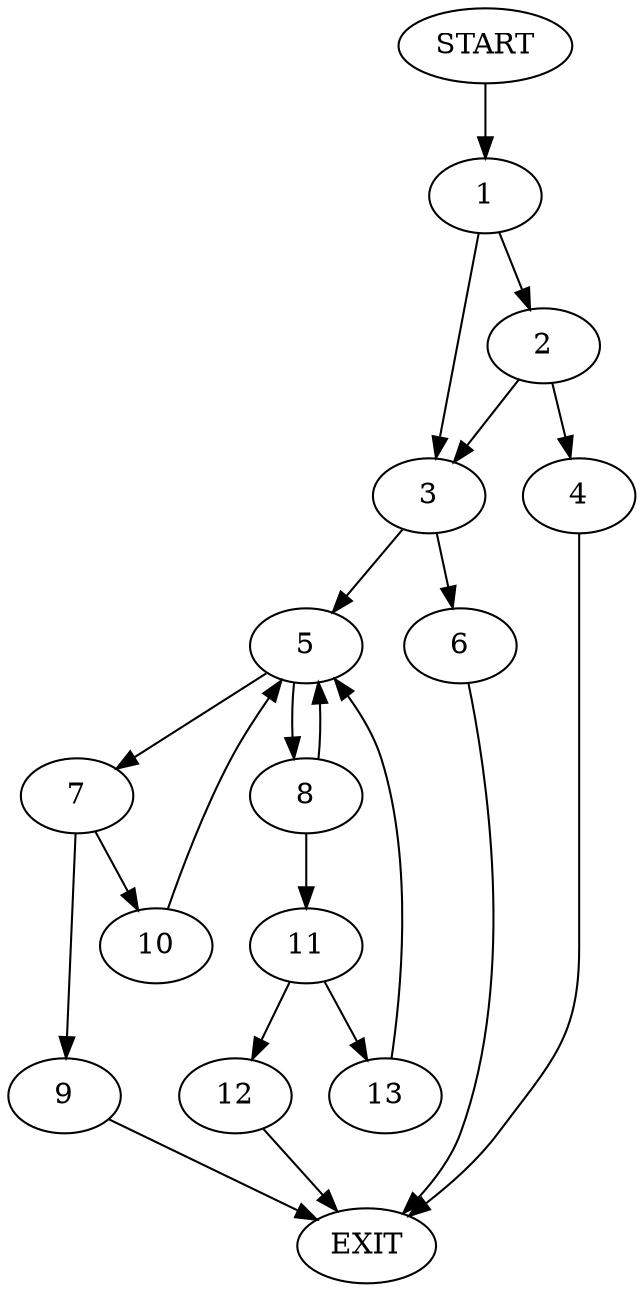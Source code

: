 digraph {
0 [label="START"]
14 [label="EXIT"]
0 -> 1
1 -> 2
1 -> 3
2 -> 4
2 -> 3
3 -> 5
3 -> 6
4 -> 14
5 -> 7
5 -> 8
6 -> 14
7 -> 9
7 -> 10
8 -> 11
8 -> 5
9 -> 14
10 -> 5
11 -> 12
11 -> 13
13 -> 5
12 -> 14
}
